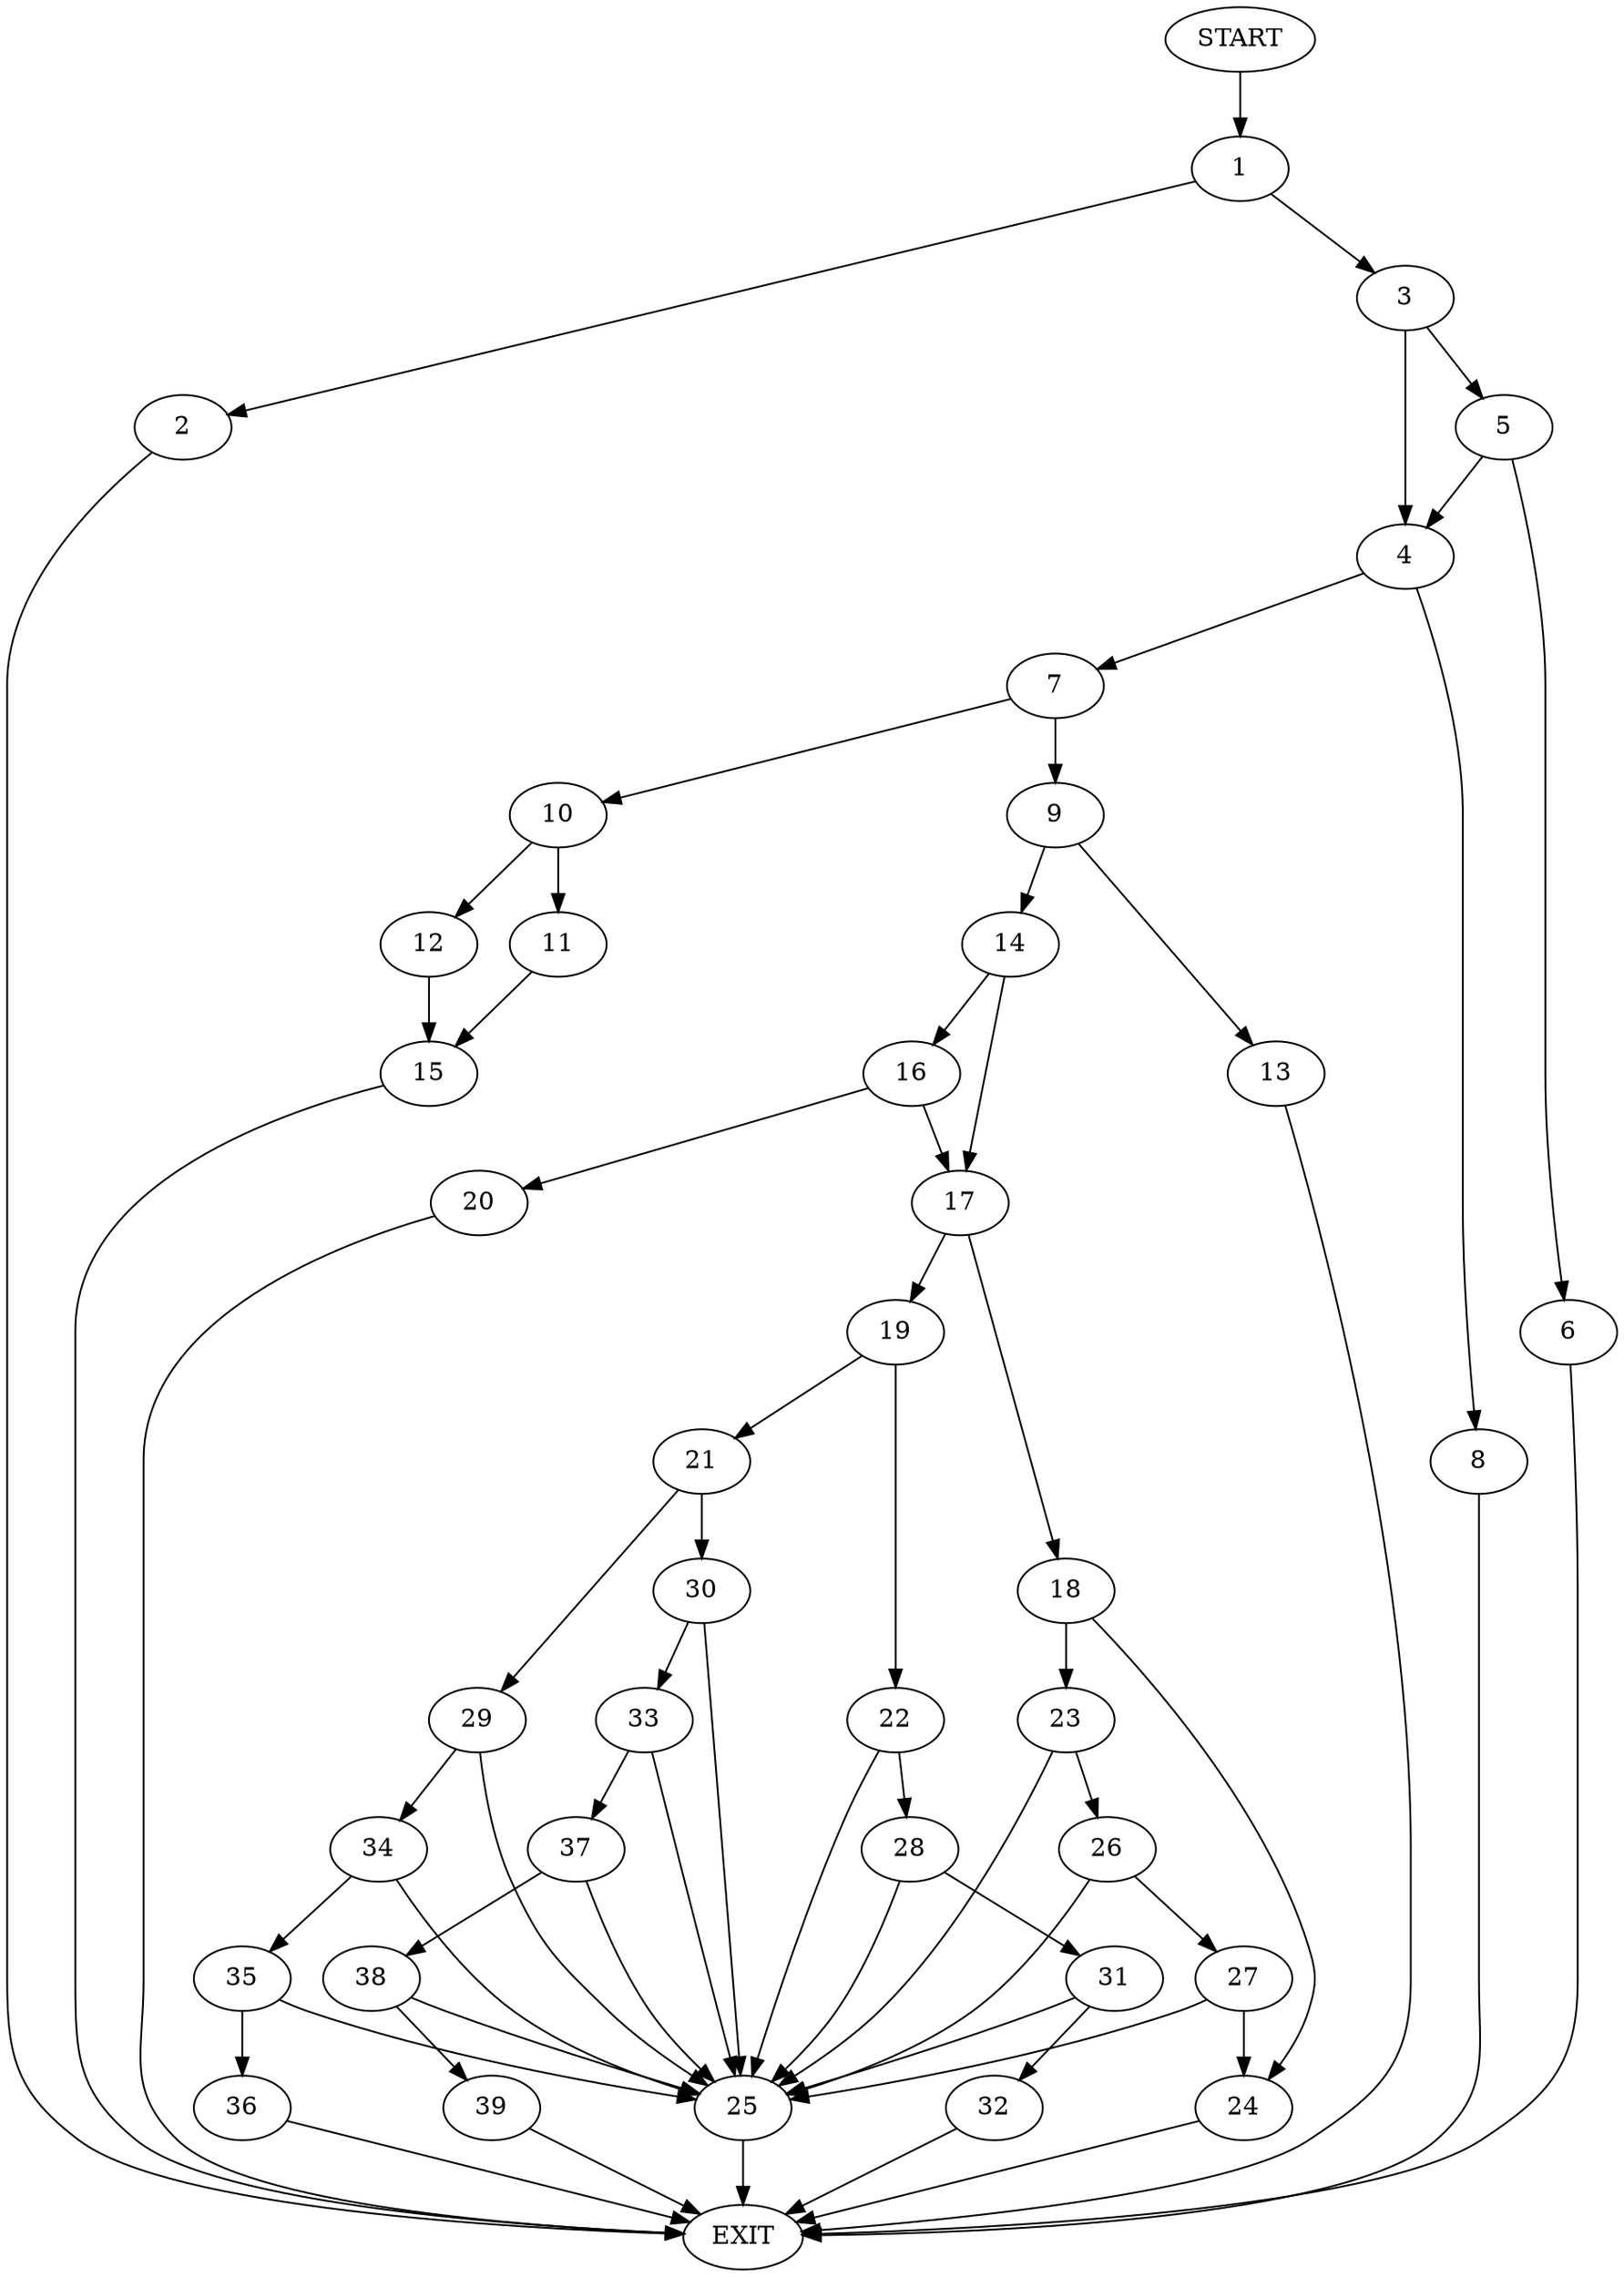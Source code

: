 digraph {
0 [label="START"]
40 [label="EXIT"]
0 -> 1
1 -> 2
1 -> 3
3 -> 4
3 -> 5
2 -> 40
5 -> 4
5 -> 6
4 -> 7
4 -> 8
6 -> 40
7 -> 9
7 -> 10
8 -> 40
10 -> 11
10 -> 12
9 -> 13
9 -> 14
12 -> 15
11 -> 15
15 -> 40
14 -> 16
14 -> 17
13 -> 40
17 -> 18
17 -> 19
16 -> 17
16 -> 20
20 -> 40
19 -> 21
19 -> 22
18 -> 23
18 -> 24
24 -> 40
23 -> 25
23 -> 26
25 -> 40
26 -> 27
26 -> 25
27 -> 25
27 -> 24
22 -> 25
22 -> 28
21 -> 29
21 -> 30
28 -> 25
28 -> 31
31 -> 25
31 -> 32
32 -> 40
30 -> 25
30 -> 33
29 -> 25
29 -> 34
34 -> 25
34 -> 35
35 -> 36
35 -> 25
36 -> 40
33 -> 25
33 -> 37
37 -> 25
37 -> 38
38 -> 39
38 -> 25
39 -> 40
}
